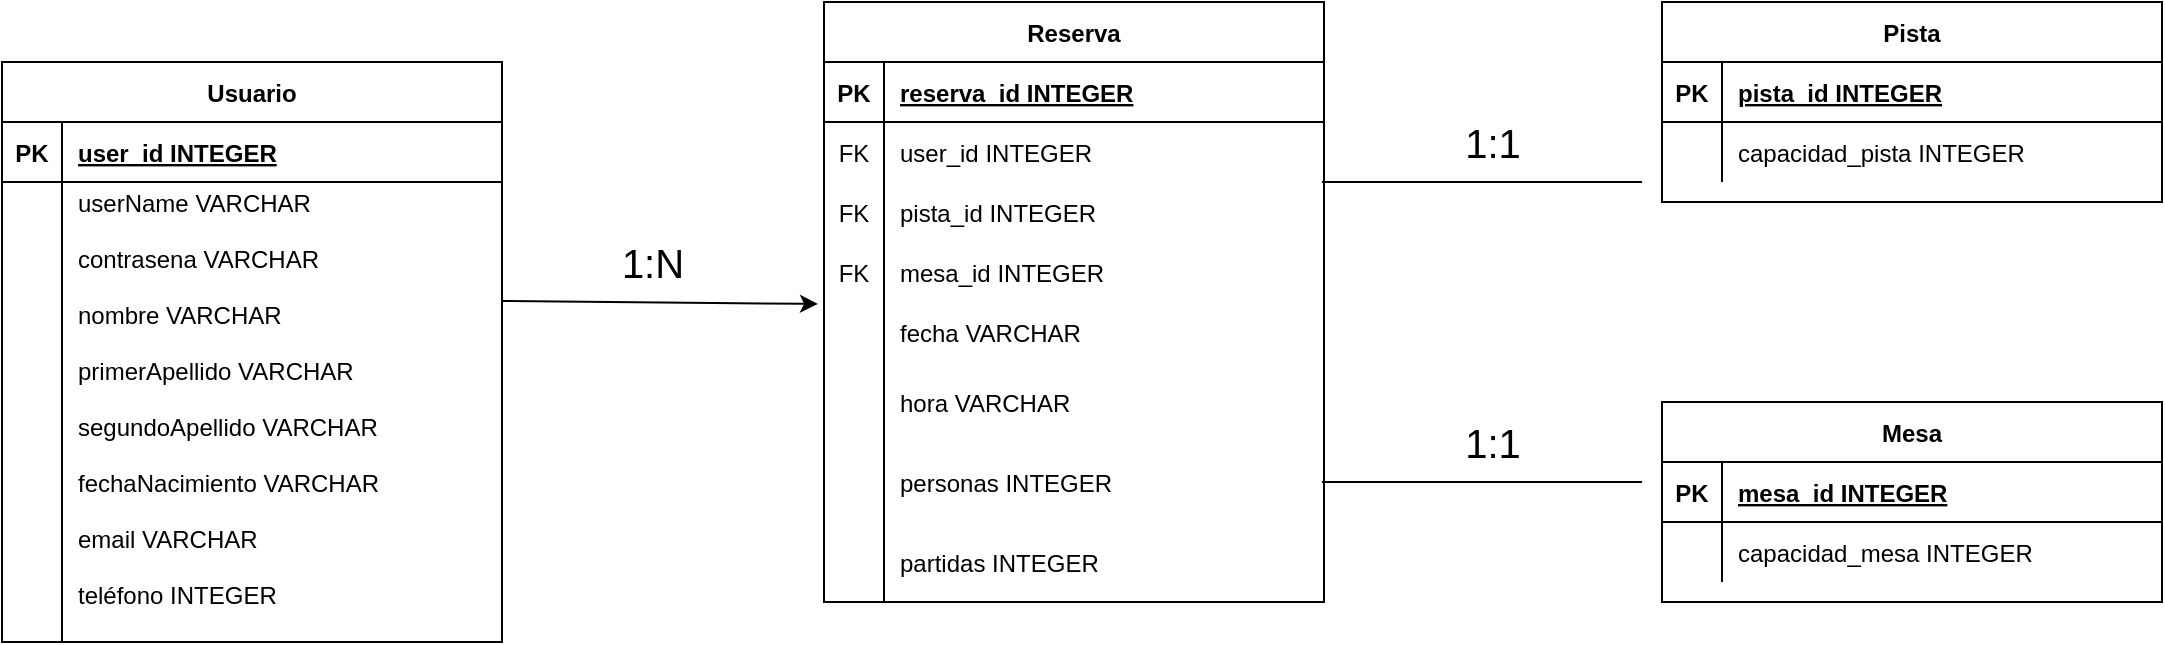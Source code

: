 <mxfile version="21.3.2" type="device">
  <diagram id="R2lEEEUBdFMjLlhIrx00" name="Page-1">
    <mxGraphModel dx="1687" dy="929" grid="1" gridSize="10" guides="1" tooltips="1" connect="1" arrows="1" fold="1" page="1" pageScale="1" pageWidth="850" pageHeight="1100" math="0" shadow="0" extFonts="Permanent Marker^https://fonts.googleapis.com/css?family=Permanent+Marker">
      <root>
        <mxCell id="0" />
        <mxCell id="1" parent="0" />
        <mxCell id="XRRvcw_Nx4xTYwnAy-GB-96" value="Reserva" style="shape=table;startSize=30;container=1;collapsible=1;childLayout=tableLayout;fixedRows=1;rowLines=0;fontStyle=1;align=center;resizeLast=1;" parent="1" vertex="1">
          <mxGeometry x="721" y="210" width="250" height="300" as="geometry" />
        </mxCell>
        <mxCell id="XRRvcw_Nx4xTYwnAy-GB-97" value="" style="shape=partialRectangle;collapsible=0;dropTarget=0;pointerEvents=0;fillColor=none;points=[[0,0.5],[1,0.5]];portConstraint=eastwest;top=0;left=0;right=0;bottom=1;" parent="XRRvcw_Nx4xTYwnAy-GB-96" vertex="1">
          <mxGeometry y="30" width="250" height="30" as="geometry" />
        </mxCell>
        <mxCell id="XRRvcw_Nx4xTYwnAy-GB-98" value="PK" style="shape=partialRectangle;overflow=hidden;connectable=0;fillColor=none;top=0;left=0;bottom=0;right=0;fontStyle=1;" parent="XRRvcw_Nx4xTYwnAy-GB-97" vertex="1">
          <mxGeometry width="30" height="30" as="geometry">
            <mxRectangle width="30" height="30" as="alternateBounds" />
          </mxGeometry>
        </mxCell>
        <mxCell id="XRRvcw_Nx4xTYwnAy-GB-99" value="reserva_id INTEGER" style="shape=partialRectangle;overflow=hidden;connectable=0;fillColor=none;top=0;left=0;bottom=0;right=0;align=left;spacingLeft=6;fontStyle=5;" parent="XRRvcw_Nx4xTYwnAy-GB-97" vertex="1">
          <mxGeometry x="30" width="220" height="30" as="geometry">
            <mxRectangle width="220" height="30" as="alternateBounds" />
          </mxGeometry>
        </mxCell>
        <mxCell id="XRRvcw_Nx4xTYwnAy-GB-100" value="" style="shape=partialRectangle;collapsible=0;dropTarget=0;pointerEvents=0;fillColor=none;points=[[0,0.5],[1,0.5]];portConstraint=eastwest;top=0;left=0;right=0;bottom=0;" parent="XRRvcw_Nx4xTYwnAy-GB-96" vertex="1">
          <mxGeometry y="60" width="250" height="30" as="geometry" />
        </mxCell>
        <mxCell id="XRRvcw_Nx4xTYwnAy-GB-101" value="FK" style="shape=partialRectangle;overflow=hidden;connectable=0;fillColor=none;top=0;left=0;bottom=0;right=0;" parent="XRRvcw_Nx4xTYwnAy-GB-100" vertex="1">
          <mxGeometry width="30" height="30" as="geometry">
            <mxRectangle width="30" height="30" as="alternateBounds" />
          </mxGeometry>
        </mxCell>
        <mxCell id="XRRvcw_Nx4xTYwnAy-GB-102" value="user_id INTEGER" style="shape=partialRectangle;overflow=hidden;connectable=0;fillColor=none;top=0;left=0;bottom=0;right=0;align=left;spacingLeft=6;" parent="XRRvcw_Nx4xTYwnAy-GB-100" vertex="1">
          <mxGeometry x="30" width="220" height="30" as="geometry">
            <mxRectangle width="220" height="30" as="alternateBounds" />
          </mxGeometry>
        </mxCell>
        <mxCell id="XRRvcw_Nx4xTYwnAy-GB-103" value="" style="shape=partialRectangle;collapsible=0;dropTarget=0;pointerEvents=0;fillColor=none;points=[[0,0.5],[1,0.5]];portConstraint=eastwest;top=0;left=0;right=0;bottom=0;" parent="XRRvcw_Nx4xTYwnAy-GB-96" vertex="1">
          <mxGeometry y="90" width="250" height="30" as="geometry" />
        </mxCell>
        <mxCell id="XRRvcw_Nx4xTYwnAy-GB-104" value="FK" style="shape=partialRectangle;overflow=hidden;connectable=0;fillColor=none;top=0;left=0;bottom=0;right=0;" parent="XRRvcw_Nx4xTYwnAy-GB-103" vertex="1">
          <mxGeometry width="30" height="30" as="geometry">
            <mxRectangle width="30" height="30" as="alternateBounds" />
          </mxGeometry>
        </mxCell>
        <mxCell id="XRRvcw_Nx4xTYwnAy-GB-105" value="pista_id INTEGER" style="shape=partialRectangle;overflow=hidden;connectable=0;fillColor=none;top=0;left=0;bottom=0;right=0;align=left;spacingLeft=6;" parent="XRRvcw_Nx4xTYwnAy-GB-103" vertex="1">
          <mxGeometry x="30" width="220" height="30" as="geometry">
            <mxRectangle width="220" height="30" as="alternateBounds" />
          </mxGeometry>
        </mxCell>
        <mxCell id="XRRvcw_Nx4xTYwnAy-GB-106" value="" style="shape=partialRectangle;collapsible=0;dropTarget=0;pointerEvents=0;fillColor=none;points=[[0,0.5],[1,0.5]];portConstraint=eastwest;top=0;left=0;right=0;bottom=0;" parent="XRRvcw_Nx4xTYwnAy-GB-96" vertex="1">
          <mxGeometry y="120" width="250" height="30" as="geometry" />
        </mxCell>
        <mxCell id="XRRvcw_Nx4xTYwnAy-GB-107" value="FK" style="shape=partialRectangle;overflow=hidden;connectable=0;fillColor=none;top=0;left=0;bottom=0;right=0;" parent="XRRvcw_Nx4xTYwnAy-GB-106" vertex="1">
          <mxGeometry width="30" height="30" as="geometry">
            <mxRectangle width="30" height="30" as="alternateBounds" />
          </mxGeometry>
        </mxCell>
        <mxCell id="XRRvcw_Nx4xTYwnAy-GB-108" value="mesa_id INTEGER" style="shape=partialRectangle;overflow=hidden;connectable=0;fillColor=none;top=0;left=0;bottom=0;right=0;align=left;spacingLeft=6;" parent="XRRvcw_Nx4xTYwnAy-GB-106" vertex="1">
          <mxGeometry x="30" width="220" height="30" as="geometry">
            <mxRectangle width="220" height="30" as="alternateBounds" />
          </mxGeometry>
        </mxCell>
        <mxCell id="XRRvcw_Nx4xTYwnAy-GB-109" value="" style="shape=partialRectangle;collapsible=0;dropTarget=0;pointerEvents=0;fillColor=none;points=[[0,0.5],[1,0.5]];portConstraint=eastwest;top=0;left=0;right=0;bottom=0;" parent="XRRvcw_Nx4xTYwnAy-GB-96" vertex="1">
          <mxGeometry y="150" width="250" height="30" as="geometry" />
        </mxCell>
        <mxCell id="XRRvcw_Nx4xTYwnAy-GB-110" value="" style="shape=partialRectangle;overflow=hidden;connectable=0;fillColor=none;top=0;left=0;bottom=0;right=0;" parent="XRRvcw_Nx4xTYwnAy-GB-109" vertex="1">
          <mxGeometry width="30" height="30" as="geometry">
            <mxRectangle width="30" height="30" as="alternateBounds" />
          </mxGeometry>
        </mxCell>
        <mxCell id="XRRvcw_Nx4xTYwnAy-GB-111" value="fecha VARCHAR" style="shape=partialRectangle;overflow=hidden;connectable=0;fillColor=none;top=0;left=0;bottom=0;right=0;align=left;spacingLeft=6;" parent="XRRvcw_Nx4xTYwnAy-GB-109" vertex="1">
          <mxGeometry x="30" width="220" height="30" as="geometry">
            <mxRectangle width="220" height="30" as="alternateBounds" />
          </mxGeometry>
        </mxCell>
        <mxCell id="XRRvcw_Nx4xTYwnAy-GB-112" value="" style="shape=partialRectangle;collapsible=0;dropTarget=0;pointerEvents=0;fillColor=none;points=[[0,0.5],[1,0.5]];portConstraint=eastwest;top=0;left=0;right=0;bottom=0;" parent="XRRvcw_Nx4xTYwnAy-GB-96" vertex="1">
          <mxGeometry y="180" width="250" height="40" as="geometry" />
        </mxCell>
        <mxCell id="XRRvcw_Nx4xTYwnAy-GB-113" value="" style="shape=partialRectangle;overflow=hidden;connectable=0;fillColor=none;top=0;left=0;bottom=0;right=0;" parent="XRRvcw_Nx4xTYwnAy-GB-112" vertex="1">
          <mxGeometry width="30" height="40" as="geometry">
            <mxRectangle width="30" height="40" as="alternateBounds" />
          </mxGeometry>
        </mxCell>
        <mxCell id="XRRvcw_Nx4xTYwnAy-GB-114" value="hora VARCHAR" style="shape=partialRectangle;overflow=hidden;connectable=0;fillColor=none;top=0;left=0;bottom=0;right=0;align=left;spacingLeft=6;" parent="XRRvcw_Nx4xTYwnAy-GB-112" vertex="1">
          <mxGeometry x="30" width="220" height="40" as="geometry">
            <mxRectangle width="220" height="40" as="alternateBounds" />
          </mxGeometry>
        </mxCell>
        <mxCell id="XRRvcw_Nx4xTYwnAy-GB-115" value="" style="shape=partialRectangle;collapsible=0;dropTarget=0;pointerEvents=0;fillColor=none;points=[[0,0.5],[1,0.5]];portConstraint=eastwest;top=0;left=0;right=0;bottom=0;" parent="XRRvcw_Nx4xTYwnAy-GB-96" vertex="1">
          <mxGeometry y="220" width="250" height="40" as="geometry" />
        </mxCell>
        <mxCell id="XRRvcw_Nx4xTYwnAy-GB-116" value="" style="shape=partialRectangle;overflow=hidden;connectable=0;fillColor=none;top=0;left=0;bottom=0;right=0;" parent="XRRvcw_Nx4xTYwnAy-GB-115" vertex="1">
          <mxGeometry width="30" height="40" as="geometry">
            <mxRectangle width="30" height="40" as="alternateBounds" />
          </mxGeometry>
        </mxCell>
        <mxCell id="XRRvcw_Nx4xTYwnAy-GB-117" value="personas INTEGER" style="shape=partialRectangle;overflow=hidden;connectable=0;fillColor=none;top=0;left=0;bottom=0;right=0;align=left;spacingLeft=6;" parent="XRRvcw_Nx4xTYwnAy-GB-115" vertex="1">
          <mxGeometry x="30" width="220" height="40" as="geometry">
            <mxRectangle width="220" height="40" as="alternateBounds" />
          </mxGeometry>
        </mxCell>
        <mxCell id="lcWVlBORFlUlumthk0hQ-1" value="" style="shape=partialRectangle;collapsible=0;dropTarget=0;pointerEvents=0;fillColor=none;points=[[0,0.5],[1,0.5]];portConstraint=eastwest;top=0;left=0;right=0;bottom=0;" parent="XRRvcw_Nx4xTYwnAy-GB-96" vertex="1">
          <mxGeometry y="260" width="250" height="40" as="geometry" />
        </mxCell>
        <mxCell id="lcWVlBORFlUlumthk0hQ-2" value="" style="shape=partialRectangle;overflow=hidden;connectable=0;fillColor=none;top=0;left=0;bottom=0;right=0;" parent="lcWVlBORFlUlumthk0hQ-1" vertex="1">
          <mxGeometry width="30" height="40" as="geometry">
            <mxRectangle width="30" height="40" as="alternateBounds" />
          </mxGeometry>
        </mxCell>
        <mxCell id="lcWVlBORFlUlumthk0hQ-3" value="partidas INTEGER" style="shape=partialRectangle;overflow=hidden;connectable=0;fillColor=none;top=0;left=0;bottom=0;right=0;align=left;spacingLeft=6;" parent="lcWVlBORFlUlumthk0hQ-1" vertex="1">
          <mxGeometry x="30" width="220" height="40" as="geometry">
            <mxRectangle width="220" height="40" as="alternateBounds" />
          </mxGeometry>
        </mxCell>
        <mxCell id="XRRvcw_Nx4xTYwnAy-GB-121" value="Mesa" style="shape=table;startSize=30;container=1;collapsible=1;childLayout=tableLayout;fixedRows=1;rowLines=0;fontStyle=1;align=center;resizeLast=1;" parent="1" vertex="1">
          <mxGeometry x="1140" y="410" width="250" height="100" as="geometry" />
        </mxCell>
        <mxCell id="XRRvcw_Nx4xTYwnAy-GB-122" value="" style="shape=partialRectangle;collapsible=0;dropTarget=0;pointerEvents=0;fillColor=none;points=[[0,0.5],[1,0.5]];portConstraint=eastwest;top=0;left=0;right=0;bottom=1;" parent="XRRvcw_Nx4xTYwnAy-GB-121" vertex="1">
          <mxGeometry y="30" width="250" height="30" as="geometry" />
        </mxCell>
        <mxCell id="XRRvcw_Nx4xTYwnAy-GB-123" value="PK" style="shape=partialRectangle;overflow=hidden;connectable=0;fillColor=none;top=0;left=0;bottom=0;right=0;fontStyle=1;" parent="XRRvcw_Nx4xTYwnAy-GB-122" vertex="1">
          <mxGeometry width="30" height="30" as="geometry">
            <mxRectangle width="30" height="30" as="alternateBounds" />
          </mxGeometry>
        </mxCell>
        <mxCell id="XRRvcw_Nx4xTYwnAy-GB-124" value="mesa_id INTEGER" style="shape=partialRectangle;overflow=hidden;connectable=0;fillColor=none;top=0;left=0;bottom=0;right=0;align=left;spacingLeft=6;fontStyle=5;" parent="XRRvcw_Nx4xTYwnAy-GB-122" vertex="1">
          <mxGeometry x="30" width="220" height="30" as="geometry">
            <mxRectangle width="220" height="30" as="alternateBounds" />
          </mxGeometry>
        </mxCell>
        <mxCell id="XRRvcw_Nx4xTYwnAy-GB-125" value="" style="shape=partialRectangle;collapsible=0;dropTarget=0;pointerEvents=0;fillColor=none;points=[[0,0.5],[1,0.5]];portConstraint=eastwest;top=0;left=0;right=0;bottom=0;" parent="XRRvcw_Nx4xTYwnAy-GB-121" vertex="1">
          <mxGeometry y="60" width="250" height="30" as="geometry" />
        </mxCell>
        <mxCell id="XRRvcw_Nx4xTYwnAy-GB-126" value="" style="shape=partialRectangle;overflow=hidden;connectable=0;fillColor=none;top=0;left=0;bottom=0;right=0;" parent="XRRvcw_Nx4xTYwnAy-GB-125" vertex="1">
          <mxGeometry width="30" height="30" as="geometry">
            <mxRectangle width="30" height="30" as="alternateBounds" />
          </mxGeometry>
        </mxCell>
        <mxCell id="XRRvcw_Nx4xTYwnAy-GB-127" value="capacidad_mesa INTEGER" style="shape=partialRectangle;overflow=hidden;connectable=0;fillColor=none;top=0;left=0;bottom=0;right=0;align=left;spacingLeft=6;" parent="XRRvcw_Nx4xTYwnAy-GB-125" vertex="1">
          <mxGeometry x="30" width="220" height="30" as="geometry">
            <mxRectangle width="220" height="30" as="alternateBounds" />
          </mxGeometry>
        </mxCell>
        <mxCell id="XRRvcw_Nx4xTYwnAy-GB-128" value="Usuario" style="shape=table;startSize=30;container=1;collapsible=1;childLayout=tableLayout;fixedRows=1;rowLines=0;fontStyle=1;align=center;resizeLast=1;" parent="1" vertex="1">
          <mxGeometry x="310" y="240" width="250" height="290" as="geometry" />
        </mxCell>
        <mxCell id="XRRvcw_Nx4xTYwnAy-GB-129" value="" style="shape=partialRectangle;collapsible=0;dropTarget=0;pointerEvents=0;fillColor=none;points=[[0,0.5],[1,0.5]];portConstraint=eastwest;top=0;left=0;right=0;bottom=1;" parent="XRRvcw_Nx4xTYwnAy-GB-128" vertex="1">
          <mxGeometry y="30" width="250" height="30" as="geometry" />
        </mxCell>
        <mxCell id="XRRvcw_Nx4xTYwnAy-GB-130" value="PK" style="shape=partialRectangle;overflow=hidden;connectable=0;fillColor=none;top=0;left=0;bottom=0;right=0;fontStyle=1;" parent="XRRvcw_Nx4xTYwnAy-GB-129" vertex="1">
          <mxGeometry width="30" height="30" as="geometry">
            <mxRectangle width="30" height="30" as="alternateBounds" />
          </mxGeometry>
        </mxCell>
        <mxCell id="XRRvcw_Nx4xTYwnAy-GB-131" value="user_id INTEGER" style="shape=partialRectangle;overflow=hidden;connectable=0;fillColor=none;top=0;left=0;bottom=0;right=0;align=left;spacingLeft=6;fontStyle=5;" parent="XRRvcw_Nx4xTYwnAy-GB-129" vertex="1">
          <mxGeometry x="30" width="220" height="30" as="geometry">
            <mxRectangle width="220" height="30" as="alternateBounds" />
          </mxGeometry>
        </mxCell>
        <mxCell id="XRRvcw_Nx4xTYwnAy-GB-132" value="" style="shape=partialRectangle;collapsible=0;dropTarget=0;pointerEvents=0;fillColor=none;points=[[0,0.5],[1,0.5]];portConstraint=eastwest;top=0;left=0;right=0;bottom=0;" parent="XRRvcw_Nx4xTYwnAy-GB-128" vertex="1">
          <mxGeometry y="60" width="250" height="230" as="geometry" />
        </mxCell>
        <mxCell id="XRRvcw_Nx4xTYwnAy-GB-133" value="" style="shape=partialRectangle;overflow=hidden;connectable=0;fillColor=none;top=0;left=0;bottom=0;right=0;" parent="XRRvcw_Nx4xTYwnAy-GB-132" vertex="1">
          <mxGeometry width="30" height="230" as="geometry">
            <mxRectangle width="30" height="230" as="alternateBounds" />
          </mxGeometry>
        </mxCell>
        <mxCell id="XRRvcw_Nx4xTYwnAy-GB-134" value="userName VARCHAR&#xa;&#xa;contrasena VARCHAR&#xa;&#xa;nombre VARCHAR&#xa;&#xa;primerApellido VARCHAR&#xa;&#xa;segundoApellido VARCHAR&#xa;&#xa;fechaNacimiento VARCHAR&#xa;&#xa;email VARCHAR&#xa;&#xa;teléfono INTEGER&#xa;" style="shape=partialRectangle;overflow=hidden;connectable=0;fillColor=none;top=0;left=0;bottom=0;right=0;align=left;spacingLeft=6;" parent="XRRvcw_Nx4xTYwnAy-GB-132" vertex="1">
          <mxGeometry x="30" width="220" height="230" as="geometry">
            <mxRectangle width="220" height="230" as="alternateBounds" />
          </mxGeometry>
        </mxCell>
        <mxCell id="XRRvcw_Nx4xTYwnAy-GB-135" value="Pista" style="shape=table;startSize=30;container=1;collapsible=1;childLayout=tableLayout;fixedRows=1;rowLines=0;fontStyle=1;align=center;resizeLast=1;" parent="1" vertex="1">
          <mxGeometry x="1140" y="210" width="250" height="100" as="geometry" />
        </mxCell>
        <mxCell id="XRRvcw_Nx4xTYwnAy-GB-136" value="" style="shape=partialRectangle;collapsible=0;dropTarget=0;pointerEvents=0;fillColor=none;points=[[0,0.5],[1,0.5]];portConstraint=eastwest;top=0;left=0;right=0;bottom=1;" parent="XRRvcw_Nx4xTYwnAy-GB-135" vertex="1">
          <mxGeometry y="30" width="250" height="30" as="geometry" />
        </mxCell>
        <mxCell id="XRRvcw_Nx4xTYwnAy-GB-137" value="PK" style="shape=partialRectangle;overflow=hidden;connectable=0;fillColor=none;top=0;left=0;bottom=0;right=0;fontStyle=1;" parent="XRRvcw_Nx4xTYwnAy-GB-136" vertex="1">
          <mxGeometry width="30" height="30" as="geometry">
            <mxRectangle width="30" height="30" as="alternateBounds" />
          </mxGeometry>
        </mxCell>
        <mxCell id="XRRvcw_Nx4xTYwnAy-GB-138" value="pista_id INTEGER" style="shape=partialRectangle;overflow=hidden;connectable=0;fillColor=none;top=0;left=0;bottom=0;right=0;align=left;spacingLeft=6;fontStyle=5;" parent="XRRvcw_Nx4xTYwnAy-GB-136" vertex="1">
          <mxGeometry x="30" width="220" height="30" as="geometry">
            <mxRectangle width="220" height="30" as="alternateBounds" />
          </mxGeometry>
        </mxCell>
        <mxCell id="XRRvcw_Nx4xTYwnAy-GB-139" value="" style="shape=partialRectangle;collapsible=0;dropTarget=0;pointerEvents=0;fillColor=none;points=[[0,0.5],[1,0.5]];portConstraint=eastwest;top=0;left=0;right=0;bottom=0;" parent="XRRvcw_Nx4xTYwnAy-GB-135" vertex="1">
          <mxGeometry y="60" width="250" height="30" as="geometry" />
        </mxCell>
        <mxCell id="XRRvcw_Nx4xTYwnAy-GB-140" value="" style="shape=partialRectangle;overflow=hidden;connectable=0;fillColor=none;top=0;left=0;bottom=0;right=0;" parent="XRRvcw_Nx4xTYwnAy-GB-139" vertex="1">
          <mxGeometry width="30" height="30" as="geometry">
            <mxRectangle width="30" height="30" as="alternateBounds" />
          </mxGeometry>
        </mxCell>
        <mxCell id="XRRvcw_Nx4xTYwnAy-GB-141" value="capacidad_pista INTEGER" style="shape=partialRectangle;overflow=hidden;connectable=0;fillColor=none;top=0;left=0;bottom=0;right=0;align=left;spacingLeft=6;" parent="XRRvcw_Nx4xTYwnAy-GB-139" vertex="1">
          <mxGeometry x="30" width="220" height="30" as="geometry">
            <mxRectangle width="220" height="30" as="alternateBounds" />
          </mxGeometry>
        </mxCell>
        <mxCell id="XRRvcw_Nx4xTYwnAy-GB-145" value="" style="endArrow=classic;html=1;rounded=0;entryX=-0.012;entryY=0.033;entryDx=0;entryDy=0;entryPerimeter=0;" parent="1" target="XRRvcw_Nx4xTYwnAy-GB-109" edge="1">
          <mxGeometry width="50" height="50" relative="1" as="geometry">
            <mxPoint x="560" y="359.5" as="sourcePoint" />
            <mxPoint x="710" y="359.5" as="targetPoint" />
          </mxGeometry>
        </mxCell>
        <mxCell id="XRRvcw_Nx4xTYwnAy-GB-146" value="" style="endArrow=none;html=1;rounded=0;" parent="1" edge="1">
          <mxGeometry width="50" height="50" relative="1" as="geometry">
            <mxPoint x="970" y="300" as="sourcePoint" />
            <mxPoint x="1130" y="300" as="targetPoint" />
          </mxGeometry>
        </mxCell>
        <mxCell id="XRRvcw_Nx4xTYwnAy-GB-147" value="" style="endArrow=none;html=1;rounded=0;" parent="1" edge="1">
          <mxGeometry width="50" height="50" relative="1" as="geometry">
            <mxPoint x="970" y="450" as="sourcePoint" />
            <mxPoint x="1130" y="450" as="targetPoint" />
          </mxGeometry>
        </mxCell>
        <mxCell id="XRRvcw_Nx4xTYwnAy-GB-148" value="&lt;font style=&quot;font-size: 20px;&quot;&gt;1:N&lt;/font&gt;" style="text;html=1;align=center;verticalAlign=middle;resizable=0;points=[];autosize=1;strokeColor=none;fillColor=none;" parent="1" vertex="1">
          <mxGeometry x="610" y="320" width="50" height="40" as="geometry" />
        </mxCell>
        <mxCell id="XRRvcw_Nx4xTYwnAy-GB-149" value="&lt;font style=&quot;font-size: 20px;&quot;&gt;1:1&lt;/font&gt;" style="text;html=1;align=center;verticalAlign=middle;resizable=0;points=[];autosize=1;strokeColor=none;fillColor=none;" parent="1" vertex="1">
          <mxGeometry x="1030" y="260" width="50" height="40" as="geometry" />
        </mxCell>
        <mxCell id="XRRvcw_Nx4xTYwnAy-GB-150" value="&lt;font style=&quot;font-size: 20px;&quot;&gt;1:1&lt;/font&gt;" style="text;html=1;align=center;verticalAlign=middle;resizable=0;points=[];autosize=1;strokeColor=none;fillColor=none;" parent="1" vertex="1">
          <mxGeometry x="1030" y="410" width="50" height="40" as="geometry" />
        </mxCell>
      </root>
    </mxGraphModel>
  </diagram>
</mxfile>
